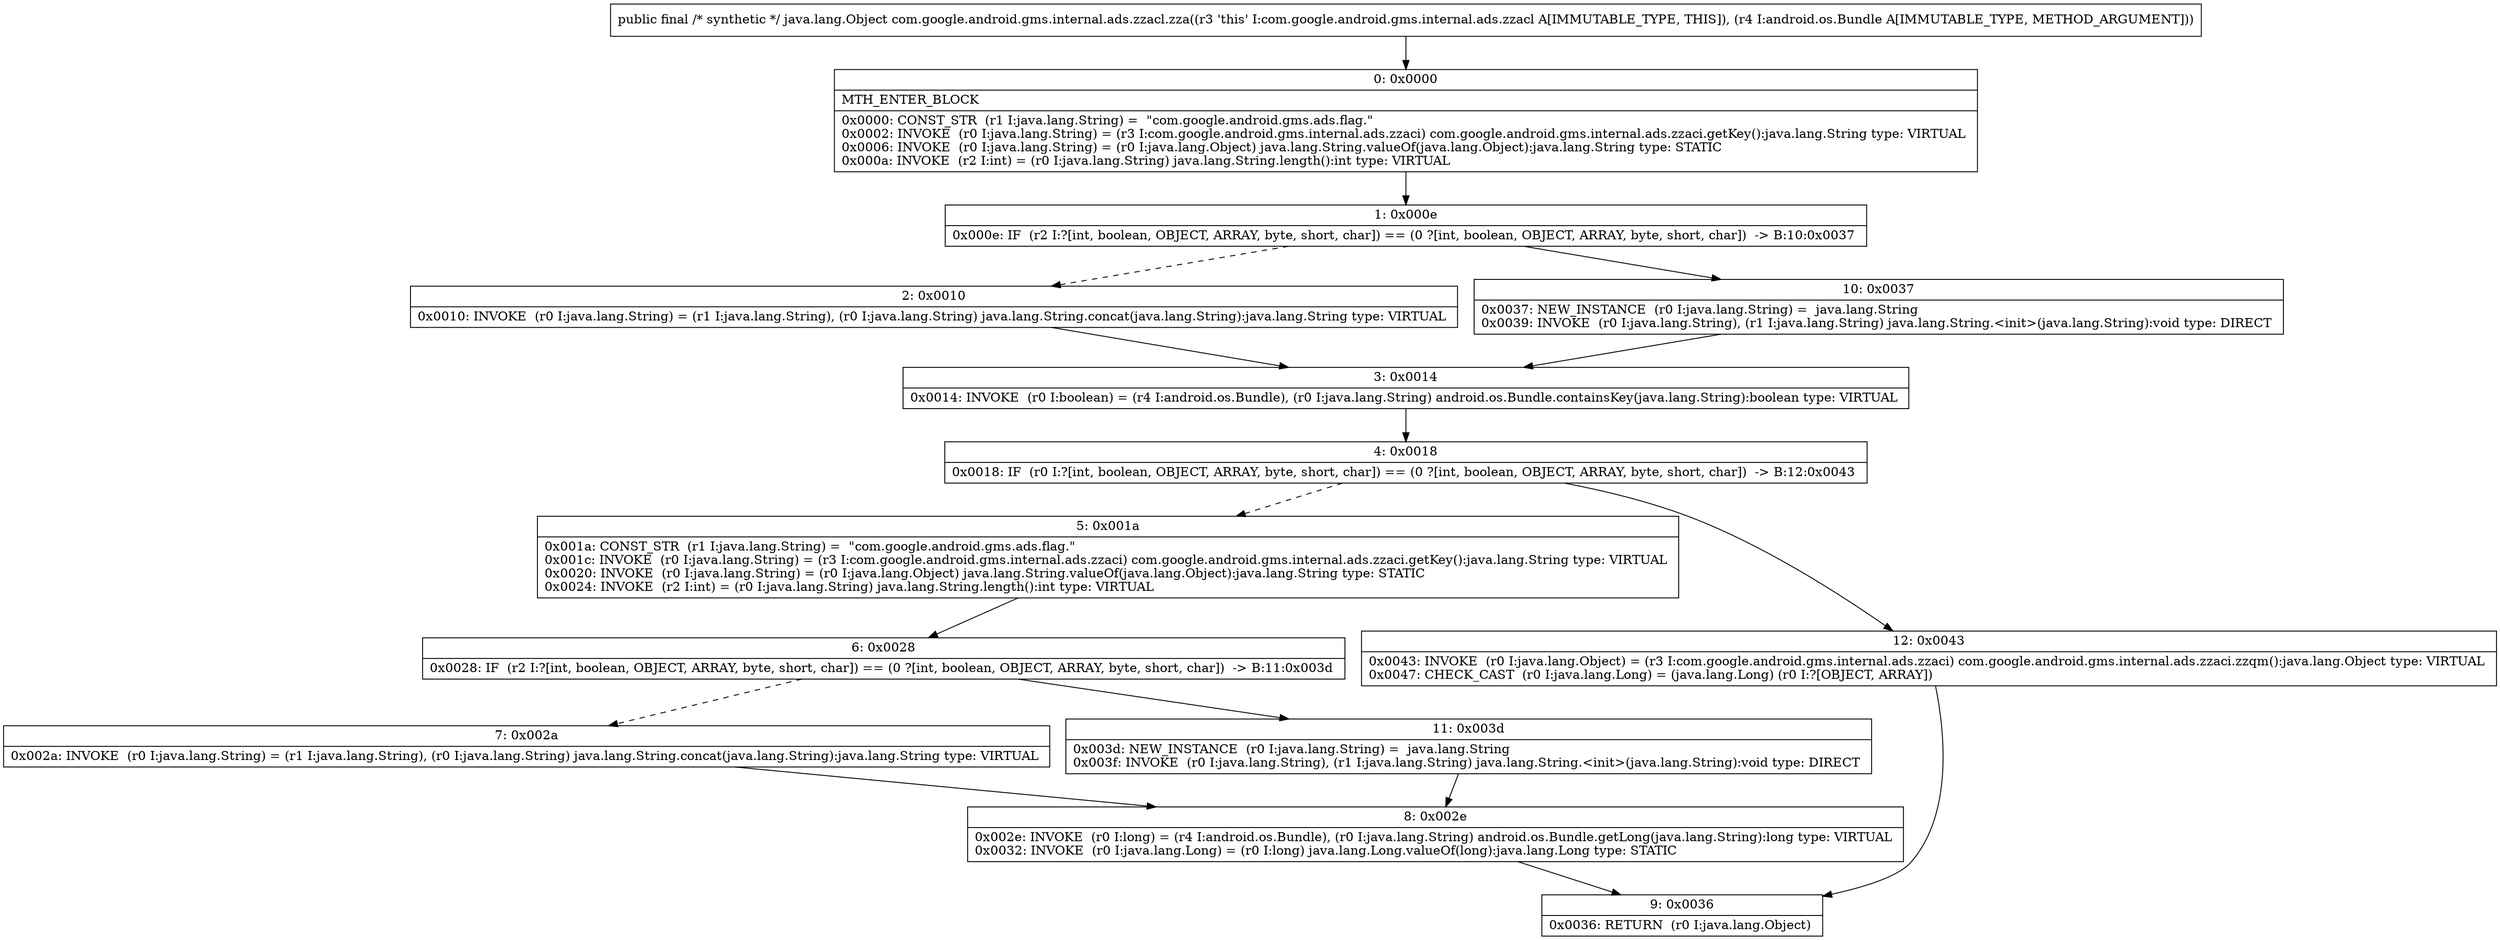 digraph "CFG forcom.google.android.gms.internal.ads.zzacl.zza(Landroid\/os\/Bundle;)Ljava\/lang\/Object;" {
Node_0 [shape=record,label="{0\:\ 0x0000|MTH_ENTER_BLOCK\l|0x0000: CONST_STR  (r1 I:java.lang.String) =  \"com.google.android.gms.ads.flag.\" \l0x0002: INVOKE  (r0 I:java.lang.String) = (r3 I:com.google.android.gms.internal.ads.zzaci) com.google.android.gms.internal.ads.zzaci.getKey():java.lang.String type: VIRTUAL \l0x0006: INVOKE  (r0 I:java.lang.String) = (r0 I:java.lang.Object) java.lang.String.valueOf(java.lang.Object):java.lang.String type: STATIC \l0x000a: INVOKE  (r2 I:int) = (r0 I:java.lang.String) java.lang.String.length():int type: VIRTUAL \l}"];
Node_1 [shape=record,label="{1\:\ 0x000e|0x000e: IF  (r2 I:?[int, boolean, OBJECT, ARRAY, byte, short, char]) == (0 ?[int, boolean, OBJECT, ARRAY, byte, short, char])  \-\> B:10:0x0037 \l}"];
Node_2 [shape=record,label="{2\:\ 0x0010|0x0010: INVOKE  (r0 I:java.lang.String) = (r1 I:java.lang.String), (r0 I:java.lang.String) java.lang.String.concat(java.lang.String):java.lang.String type: VIRTUAL \l}"];
Node_3 [shape=record,label="{3\:\ 0x0014|0x0014: INVOKE  (r0 I:boolean) = (r4 I:android.os.Bundle), (r0 I:java.lang.String) android.os.Bundle.containsKey(java.lang.String):boolean type: VIRTUAL \l}"];
Node_4 [shape=record,label="{4\:\ 0x0018|0x0018: IF  (r0 I:?[int, boolean, OBJECT, ARRAY, byte, short, char]) == (0 ?[int, boolean, OBJECT, ARRAY, byte, short, char])  \-\> B:12:0x0043 \l}"];
Node_5 [shape=record,label="{5\:\ 0x001a|0x001a: CONST_STR  (r1 I:java.lang.String) =  \"com.google.android.gms.ads.flag.\" \l0x001c: INVOKE  (r0 I:java.lang.String) = (r3 I:com.google.android.gms.internal.ads.zzaci) com.google.android.gms.internal.ads.zzaci.getKey():java.lang.String type: VIRTUAL \l0x0020: INVOKE  (r0 I:java.lang.String) = (r0 I:java.lang.Object) java.lang.String.valueOf(java.lang.Object):java.lang.String type: STATIC \l0x0024: INVOKE  (r2 I:int) = (r0 I:java.lang.String) java.lang.String.length():int type: VIRTUAL \l}"];
Node_6 [shape=record,label="{6\:\ 0x0028|0x0028: IF  (r2 I:?[int, boolean, OBJECT, ARRAY, byte, short, char]) == (0 ?[int, boolean, OBJECT, ARRAY, byte, short, char])  \-\> B:11:0x003d \l}"];
Node_7 [shape=record,label="{7\:\ 0x002a|0x002a: INVOKE  (r0 I:java.lang.String) = (r1 I:java.lang.String), (r0 I:java.lang.String) java.lang.String.concat(java.lang.String):java.lang.String type: VIRTUAL \l}"];
Node_8 [shape=record,label="{8\:\ 0x002e|0x002e: INVOKE  (r0 I:long) = (r4 I:android.os.Bundle), (r0 I:java.lang.String) android.os.Bundle.getLong(java.lang.String):long type: VIRTUAL \l0x0032: INVOKE  (r0 I:java.lang.Long) = (r0 I:long) java.lang.Long.valueOf(long):java.lang.Long type: STATIC \l}"];
Node_9 [shape=record,label="{9\:\ 0x0036|0x0036: RETURN  (r0 I:java.lang.Object) \l}"];
Node_10 [shape=record,label="{10\:\ 0x0037|0x0037: NEW_INSTANCE  (r0 I:java.lang.String) =  java.lang.String \l0x0039: INVOKE  (r0 I:java.lang.String), (r1 I:java.lang.String) java.lang.String.\<init\>(java.lang.String):void type: DIRECT \l}"];
Node_11 [shape=record,label="{11\:\ 0x003d|0x003d: NEW_INSTANCE  (r0 I:java.lang.String) =  java.lang.String \l0x003f: INVOKE  (r0 I:java.lang.String), (r1 I:java.lang.String) java.lang.String.\<init\>(java.lang.String):void type: DIRECT \l}"];
Node_12 [shape=record,label="{12\:\ 0x0043|0x0043: INVOKE  (r0 I:java.lang.Object) = (r3 I:com.google.android.gms.internal.ads.zzaci) com.google.android.gms.internal.ads.zzaci.zzqm():java.lang.Object type: VIRTUAL \l0x0047: CHECK_CAST  (r0 I:java.lang.Long) = (java.lang.Long) (r0 I:?[OBJECT, ARRAY]) \l}"];
MethodNode[shape=record,label="{public final \/* synthetic *\/ java.lang.Object com.google.android.gms.internal.ads.zzacl.zza((r3 'this' I:com.google.android.gms.internal.ads.zzacl A[IMMUTABLE_TYPE, THIS]), (r4 I:android.os.Bundle A[IMMUTABLE_TYPE, METHOD_ARGUMENT])) }"];
MethodNode -> Node_0;
Node_0 -> Node_1;
Node_1 -> Node_2[style=dashed];
Node_1 -> Node_10;
Node_2 -> Node_3;
Node_3 -> Node_4;
Node_4 -> Node_5[style=dashed];
Node_4 -> Node_12;
Node_5 -> Node_6;
Node_6 -> Node_7[style=dashed];
Node_6 -> Node_11;
Node_7 -> Node_8;
Node_8 -> Node_9;
Node_10 -> Node_3;
Node_11 -> Node_8;
Node_12 -> Node_9;
}

